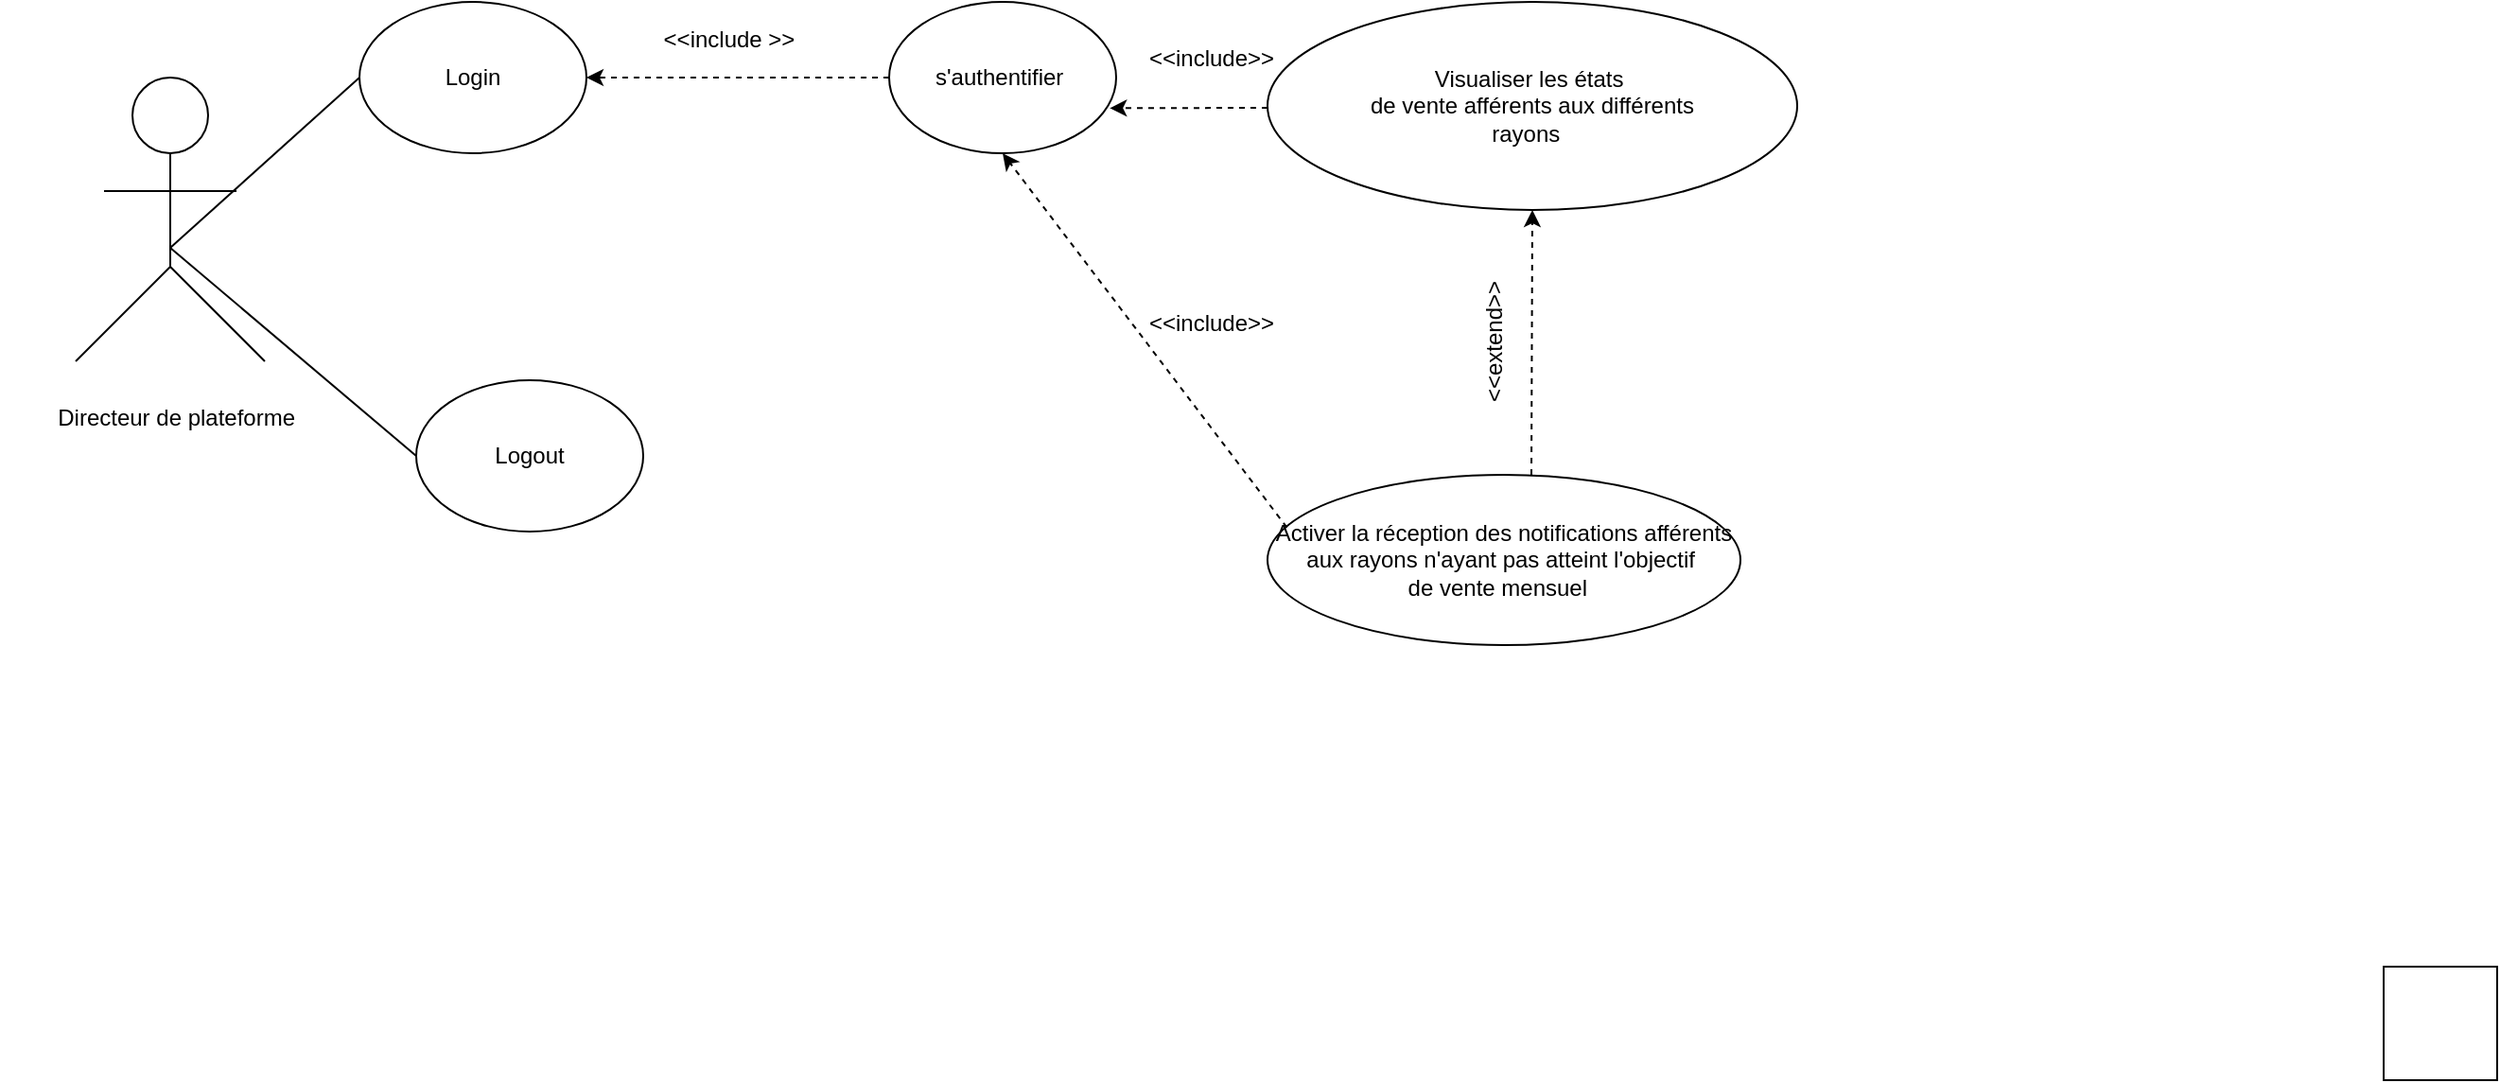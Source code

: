 <mxfile version="14.1.8" type="github">
  <diagram id="prtHgNgQTEPvFCAcTncT" name="Page-1">
    <mxGraphModel dx="2263" dy="599" grid="1" gridSize="10" guides="1" tooltips="1" connect="1" arrows="1" fold="1" page="1" pageScale="1" pageWidth="827" pageHeight="1169" math="0" shadow="0">
      <root>
        <mxCell id="0" />
        <mxCell id="1" parent="0" />
        <mxCell id="57wSsTN2bzKeHLuENH69-1" value="" style="ellipse;whiteSpace=wrap;html=1;" vertex="1" parent="1">
          <mxGeometry x="40" y="70" width="40" height="40" as="geometry" />
        </mxCell>
        <mxCell id="57wSsTN2bzKeHLuENH69-2" value="" style="endArrow=none;html=1;" edge="1" parent="1">
          <mxGeometry width="50" height="50" relative="1" as="geometry">
            <mxPoint x="60" y="170" as="sourcePoint" />
            <mxPoint x="60" y="110" as="targetPoint" />
          </mxGeometry>
        </mxCell>
        <mxCell id="57wSsTN2bzKeHLuENH69-3" value="" style="endArrow=none;html=1;" edge="1" parent="1">
          <mxGeometry width="50" height="50" relative="1" as="geometry">
            <mxPoint x="25" y="130" as="sourcePoint" />
            <mxPoint x="95" y="130" as="targetPoint" />
          </mxGeometry>
        </mxCell>
        <mxCell id="57wSsTN2bzKeHLuENH69-4" value="" style="endArrow=none;html=1;" edge="1" parent="1">
          <mxGeometry width="50" height="50" relative="1" as="geometry">
            <mxPoint x="10" y="220" as="sourcePoint" />
            <mxPoint x="60" y="170" as="targetPoint" />
          </mxGeometry>
        </mxCell>
        <mxCell id="57wSsTN2bzKeHLuENH69-5" value="" style="endArrow=none;html=1;" edge="1" parent="1">
          <mxGeometry width="50" height="50" relative="1" as="geometry">
            <mxPoint x="110" y="220" as="sourcePoint" />
            <mxPoint x="60" y="170" as="targetPoint" />
          </mxGeometry>
        </mxCell>
        <mxCell id="57wSsTN2bzKeHLuENH69-6" value="Directeur de plateforme&amp;nbsp;" style="text;html=1;strokeColor=none;fillColor=none;align=center;verticalAlign=middle;whiteSpace=wrap;rounded=0;" vertex="1" parent="1">
          <mxGeometry x="-30" y="230" width="190" height="40" as="geometry" />
        </mxCell>
        <mxCell id="57wSsTN2bzKeHLuENH69-7" value="Login" style="ellipse;whiteSpace=wrap;html=1;" vertex="1" parent="1">
          <mxGeometry x="160" y="30" width="120" height="80" as="geometry" />
        </mxCell>
        <mxCell id="57wSsTN2bzKeHLuENH69-8" value="" style="endArrow=none;html=1;entryX=0;entryY=0.5;entryDx=0;entryDy=0;" edge="1" parent="1" target="57wSsTN2bzKeHLuENH69-7">
          <mxGeometry width="50" height="50" relative="1" as="geometry">
            <mxPoint x="60" y="160" as="sourcePoint" />
            <mxPoint x="110" y="110" as="targetPoint" />
          </mxGeometry>
        </mxCell>
        <mxCell id="57wSsTN2bzKeHLuENH69-9" value="" style="endArrow=none;html=1;" edge="1" parent="1">
          <mxGeometry width="50" height="50" relative="1" as="geometry">
            <mxPoint x="190" y="270" as="sourcePoint" />
            <mxPoint x="60" y="160" as="targetPoint" />
          </mxGeometry>
        </mxCell>
        <mxCell id="57wSsTN2bzKeHLuENH69-10" value="Logout" style="ellipse;whiteSpace=wrap;html=1;" vertex="1" parent="1">
          <mxGeometry x="190" y="230" width="120" height="80" as="geometry" />
        </mxCell>
        <mxCell id="57wSsTN2bzKeHLuENH69-11" value="s&#39;authentifier&amp;nbsp;" style="ellipse;whiteSpace=wrap;html=1;" vertex="1" parent="1">
          <mxGeometry x="440" y="30" width="120" height="80" as="geometry" />
        </mxCell>
        <mxCell id="57wSsTN2bzKeHLuENH69-12" value="Visualiser les états&amp;nbsp;&lt;br&gt;de vente afférents aux différents&lt;br&gt;rayons&amp;nbsp;&amp;nbsp;" style="ellipse;whiteSpace=wrap;html=1;" vertex="1" parent="1">
          <mxGeometry x="640" y="30" width="280" height="110" as="geometry" />
        </mxCell>
        <mxCell id="57wSsTN2bzKeHLuENH69-13" value="Activer la réception des notifications afférents aux rayons n&#39;ayant pas atteint l&#39;objectif&amp;nbsp;&lt;br&gt;de vente mensuel&amp;nbsp;&amp;nbsp;" style="ellipse;whiteSpace=wrap;html=1;" vertex="1" parent="1">
          <mxGeometry x="640" y="280" width="250" height="90" as="geometry" />
        </mxCell>
        <mxCell id="57wSsTN2bzKeHLuENH69-14" value="" style="endArrow=classic;html=1;exitX=0;exitY=0.5;exitDx=0;exitDy=0;dashed=1;" edge="1" parent="1" source="57wSsTN2bzKeHLuENH69-11">
          <mxGeometry width="50" height="50" relative="1" as="geometry">
            <mxPoint x="420" y="70" as="sourcePoint" />
            <mxPoint x="280" y="70" as="targetPoint" />
          </mxGeometry>
        </mxCell>
        <mxCell id="57wSsTN2bzKeHLuENH69-15" value="" style="endArrow=classic;html=1;dashed=1;entryX=0.972;entryY=0.702;entryDx=0;entryDy=0;entryPerimeter=0;" edge="1" parent="1" target="57wSsTN2bzKeHLuENH69-11">
          <mxGeometry width="50" height="50" relative="1" as="geometry">
            <mxPoint x="640" y="86" as="sourcePoint" />
            <mxPoint x="420" y="210" as="targetPoint" />
          </mxGeometry>
        </mxCell>
        <mxCell id="57wSsTN2bzKeHLuENH69-16" value="" style="endArrow=classic;html=1;dashed=1;entryX=0.5;entryY=1;entryDx=0;entryDy=0;exitX=0.041;exitY=0.309;exitDx=0;exitDy=0;exitPerimeter=0;" edge="1" parent="1" source="57wSsTN2bzKeHLuENH69-13" target="57wSsTN2bzKeHLuENH69-11">
          <mxGeometry width="50" height="50" relative="1" as="geometry">
            <mxPoint x="640" y="300" as="sourcePoint" />
            <mxPoint x="420" y="210" as="targetPoint" />
          </mxGeometry>
        </mxCell>
        <mxCell id="57wSsTN2bzKeHLuENH69-17" value="" style="endArrow=classic;html=1;dashed=1;" edge="1" parent="1">
          <mxGeometry width="50" height="50" relative="1" as="geometry">
            <mxPoint x="779.5" y="280" as="sourcePoint" />
            <mxPoint x="780" y="140" as="targetPoint" />
          </mxGeometry>
        </mxCell>
        <mxCell id="57wSsTN2bzKeHLuENH69-18" value="&amp;lt;&amp;lt;include &amp;gt;&amp;gt;" style="text;html=1;align=center;verticalAlign=middle;resizable=0;points=[];autosize=1;" vertex="1" parent="1">
          <mxGeometry x="310" y="40" width="90" height="20" as="geometry" />
        </mxCell>
        <mxCell id="57wSsTN2bzKeHLuENH69-19" value="&amp;lt;&amp;lt;include&amp;gt;&amp;gt;" style="text;html=1;align=center;verticalAlign=middle;resizable=0;points=[];autosize=1;" vertex="1" parent="1">
          <mxGeometry x="570" y="50" width="80" height="20" as="geometry" />
        </mxCell>
        <mxCell id="z0CMMJJ1cbgVxTaHMux8-18" value="" style="whiteSpace=wrap;html=1;aspect=fixed;" vertex="1" parent="1">
          <mxGeometry x="1230" y="540" width="60" height="60" as="geometry" />
        </mxCell>
        <mxCell id="57wSsTN2bzKeHLuENH69-20" value="&amp;lt;&amp;lt;include&amp;gt;&amp;gt;" style="text;html=1;align=center;verticalAlign=middle;resizable=0;points=[];autosize=1;rotation=0;" vertex="1" parent="1">
          <mxGeometry x="570" y="190" width="80" height="20" as="geometry" />
        </mxCell>
        <mxCell id="z0CMMJJ1cbgVxTaHMux8-19" style="edgeStyle=orthogonalEdgeStyle;rounded=0;orthogonalLoop=1;jettySize=auto;html=1;dashed=1;" edge="1" parent="1" source="3pPZG2H8nZ4AN7R-W-Ol-103">
          <mxGeometry relative="1" as="geometry">
            <mxPoint x="1140" y="270" as="targetPoint" />
          </mxGeometry>
        </mxCell>
        <mxCell id="57wSsTN2bzKeHLuENH69-24" value="&amp;lt;&amp;lt;extend&amp;gt;&amp;gt;" style="text;html=1;align=center;verticalAlign=middle;resizable=0;points=[];autosize=1;rotation=270;" vertex="1" parent="1">
          <mxGeometry x="720" y="200" width="80" height="20" as="geometry" />
        </mxCell>
      </root>
    </mxGraphModel>
  </diagram>
</mxfile>

